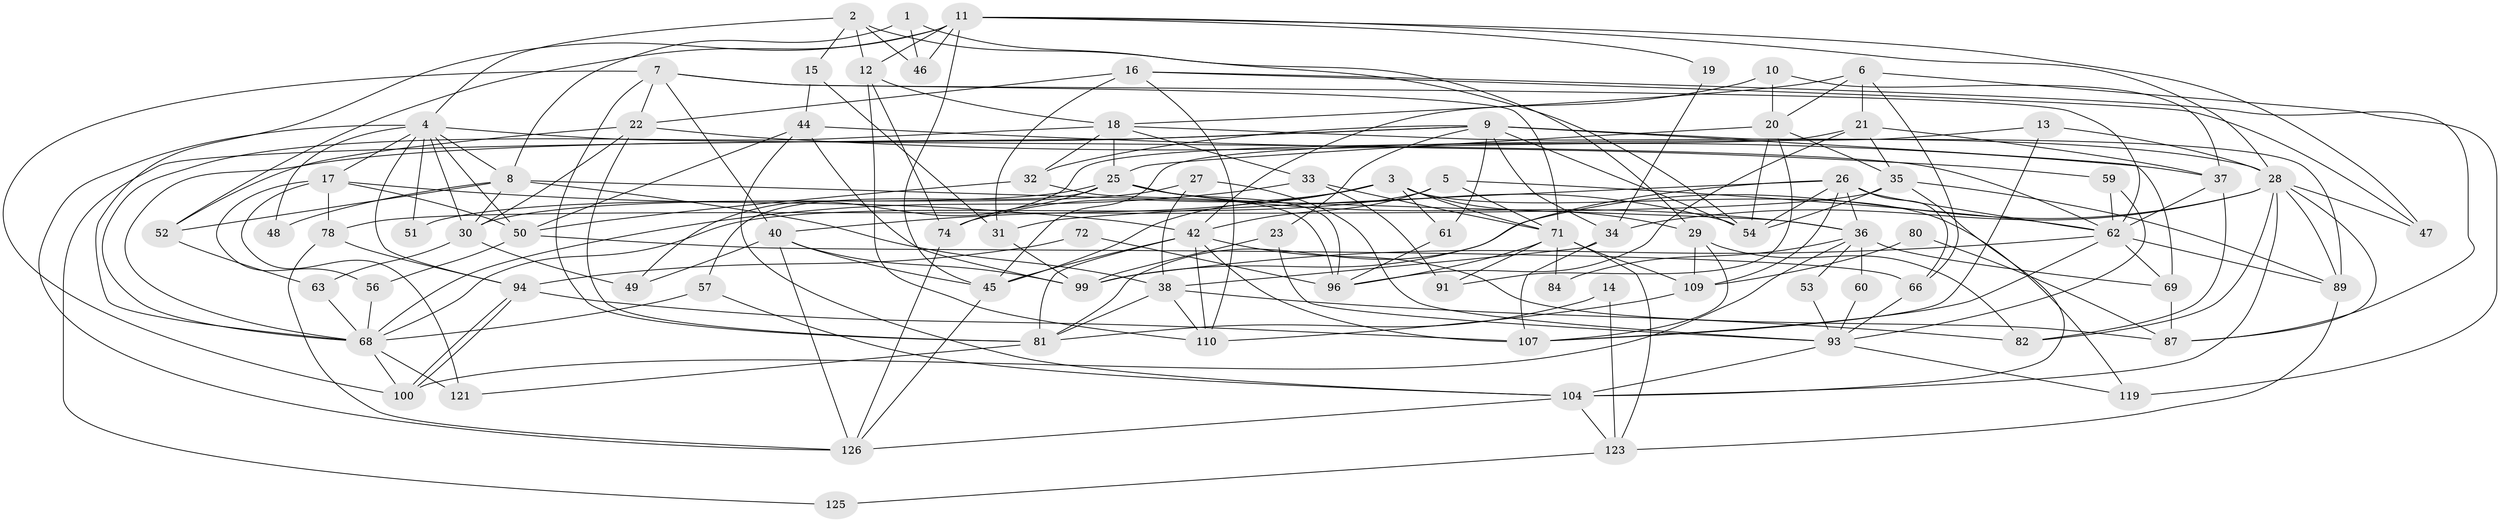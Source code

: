 // original degree distribution, {3: 0.3153846153846154, 5: 0.24615384615384617, 4: 0.2076923076923077, 6: 0.1, 2: 0.1076923076923077, 8: 0.015384615384615385, 7: 0.007692307692307693}
// Generated by graph-tools (version 1.1) at 2025/11/02/27/25 16:11:23]
// undirected, 85 vertices, 211 edges
graph export_dot {
graph [start="1"]
  node [color=gray90,style=filled];
  1;
  2 [super="+108"];
  3 [super="+115"];
  4 [super="+55"];
  5 [super="+120"];
  6 [super="+118"];
  7 [super="+58"];
  8 [super="+43"];
  9 [super="+97"];
  10;
  11 [super="+24"];
  12 [super="+102"];
  13;
  14;
  15;
  16 [super="+73"];
  17 [super="+113"];
  18 [super="+41"];
  19;
  20 [super="+39"];
  21 [super="+75"];
  22 [super="+128"];
  23;
  25 [super="+101"];
  26 [super="+67"];
  27;
  28 [super="+86"];
  29 [super="+65"];
  30 [super="+79"];
  31;
  32;
  33 [super="+103"];
  34 [super="+111"];
  35;
  36 [super="+64"];
  37 [super="+106"];
  38 [super="+85"];
  40 [super="+88"];
  42 [super="+83"];
  44 [super="+105"];
  45 [super="+76"];
  46;
  47;
  48;
  49;
  50 [super="+90"];
  51;
  52 [super="+77"];
  53;
  54 [super="+130"];
  56;
  57;
  59;
  60;
  61;
  62 [super="+70"];
  63;
  66;
  68 [super="+98"];
  69;
  71 [super="+122"];
  72;
  74;
  78;
  80;
  81 [super="+127"];
  82 [super="+92"];
  84;
  87 [super="+95"];
  89 [super="+129"];
  91;
  93 [super="+124"];
  94 [super="+114"];
  96 [super="+112"];
  99;
  100;
  104 [super="+116"];
  107;
  109;
  110 [super="+117"];
  119;
  121;
  123;
  125;
  126;
  1 -- 29;
  1 -- 46;
  1 -- 8;
  2 -- 46;
  2 -- 12;
  2 -- 54;
  2 -- 15;
  2 -- 4;
  3 -- 61;
  3 -- 74;
  3 -- 119;
  3 -- 29;
  3 -- 71;
  3 -- 40;
  3 -- 45;
  4 -- 126;
  4 -- 94;
  4 -- 17;
  4 -- 62;
  4 -- 48;
  4 -- 51;
  4 -- 8;
  4 -- 30;
  4 -- 50;
  5 -- 71;
  5 -- 42;
  5 -- 68;
  5 -- 62;
  6 -- 66;
  6 -- 20;
  6 -- 119;
  6 -- 18;
  6 -- 21;
  7 -- 100;
  7 -- 22;
  7 -- 71;
  7 -- 40;
  7 -- 81;
  7 -- 62;
  8 -- 48;
  8 -- 52;
  8 -- 30;
  8 -- 36;
  8 -- 38;
  9 -- 61;
  9 -- 69;
  9 -- 54;
  9 -- 32;
  9 -- 68;
  9 -- 23;
  9 -- 125;
  9 -- 34;
  9 -- 89;
  10 -- 42;
  10 -- 20;
  10 -- 37;
  11 -- 12 [weight=2];
  11 -- 47;
  11 -- 19;
  11 -- 28;
  11 -- 52;
  11 -- 68;
  11 -- 46;
  11 -- 45;
  12 -- 110;
  12 -- 74;
  12 -- 18;
  13 -- 45;
  13 -- 107;
  13 -- 28;
  14 -- 123;
  14 -- 81;
  15 -- 31;
  15 -- 44;
  16 -- 22 [weight=2];
  16 -- 47;
  16 -- 87;
  16 -- 31;
  16 -- 110;
  17 -- 56;
  17 -- 121;
  17 -- 42;
  17 -- 78;
  17 -- 50;
  18 -- 68;
  18 -- 25;
  18 -- 32;
  18 -- 28;
  18 -- 33;
  19 -- 34;
  20 -- 35;
  20 -- 54;
  20 -- 25;
  20 -- 91;
  21 -- 35;
  21 -- 96;
  21 -- 49;
  21 -- 37;
  22 -- 52;
  22 -- 81;
  22 -- 37;
  22 -- 30;
  23 -- 93;
  23 -- 99;
  25 -- 51;
  25 -- 74;
  25 -- 54;
  25 -- 96;
  25 -- 57;
  25 -- 36;
  26 -- 31;
  26 -- 66;
  26 -- 81;
  26 -- 36;
  26 -- 54;
  26 -- 109;
  26 -- 62;
  27 -- 30;
  27 -- 93;
  27 -- 38;
  28 -- 47;
  28 -- 34;
  28 -- 82;
  28 -- 99;
  28 -- 87;
  28 -- 104;
  28 -- 89;
  29 -- 107;
  29 -- 82;
  29 -- 109;
  30 -- 49;
  30 -- 63;
  31 -- 99;
  32 -- 96;
  32 -- 50;
  33 -- 91;
  33 -- 68;
  33 -- 71;
  34 -- 107;
  34 -- 38;
  35 -- 78;
  35 -- 54;
  35 -- 104;
  35 -- 89;
  36 -- 69;
  36 -- 60;
  36 -- 100;
  36 -- 53;
  36 -- 84;
  37 -- 82;
  37 -- 62;
  38 -- 110;
  38 -- 81;
  38 -- 82;
  40 -- 49;
  40 -- 99;
  40 -- 126;
  40 -- 45;
  42 -- 87;
  42 -- 107;
  42 -- 110;
  42 -- 45;
  42 -- 81;
  44 -- 50;
  44 -- 59;
  44 -- 99;
  44 -- 104;
  45 -- 126;
  50 -- 66;
  50 -- 56;
  52 -- 63;
  53 -- 93;
  56 -- 68;
  57 -- 68;
  57 -- 104;
  59 -- 93;
  59 -- 62;
  60 -- 93;
  61 -- 96;
  62 -- 107;
  62 -- 99;
  62 -- 69;
  62 -- 89;
  63 -- 68;
  66 -- 93;
  68 -- 100;
  68 -- 121;
  69 -- 87;
  71 -- 96;
  71 -- 91;
  71 -- 84;
  71 -- 123;
  71 -- 109;
  72 -- 96;
  72 -- 94;
  74 -- 126;
  78 -- 126;
  78 -- 94;
  80 -- 87;
  80 -- 109;
  81 -- 121;
  89 -- 123;
  93 -- 104;
  93 -- 119;
  94 -- 100;
  94 -- 100;
  94 -- 107;
  104 -- 123;
  104 -- 126;
  109 -- 110;
  123 -- 125;
}
